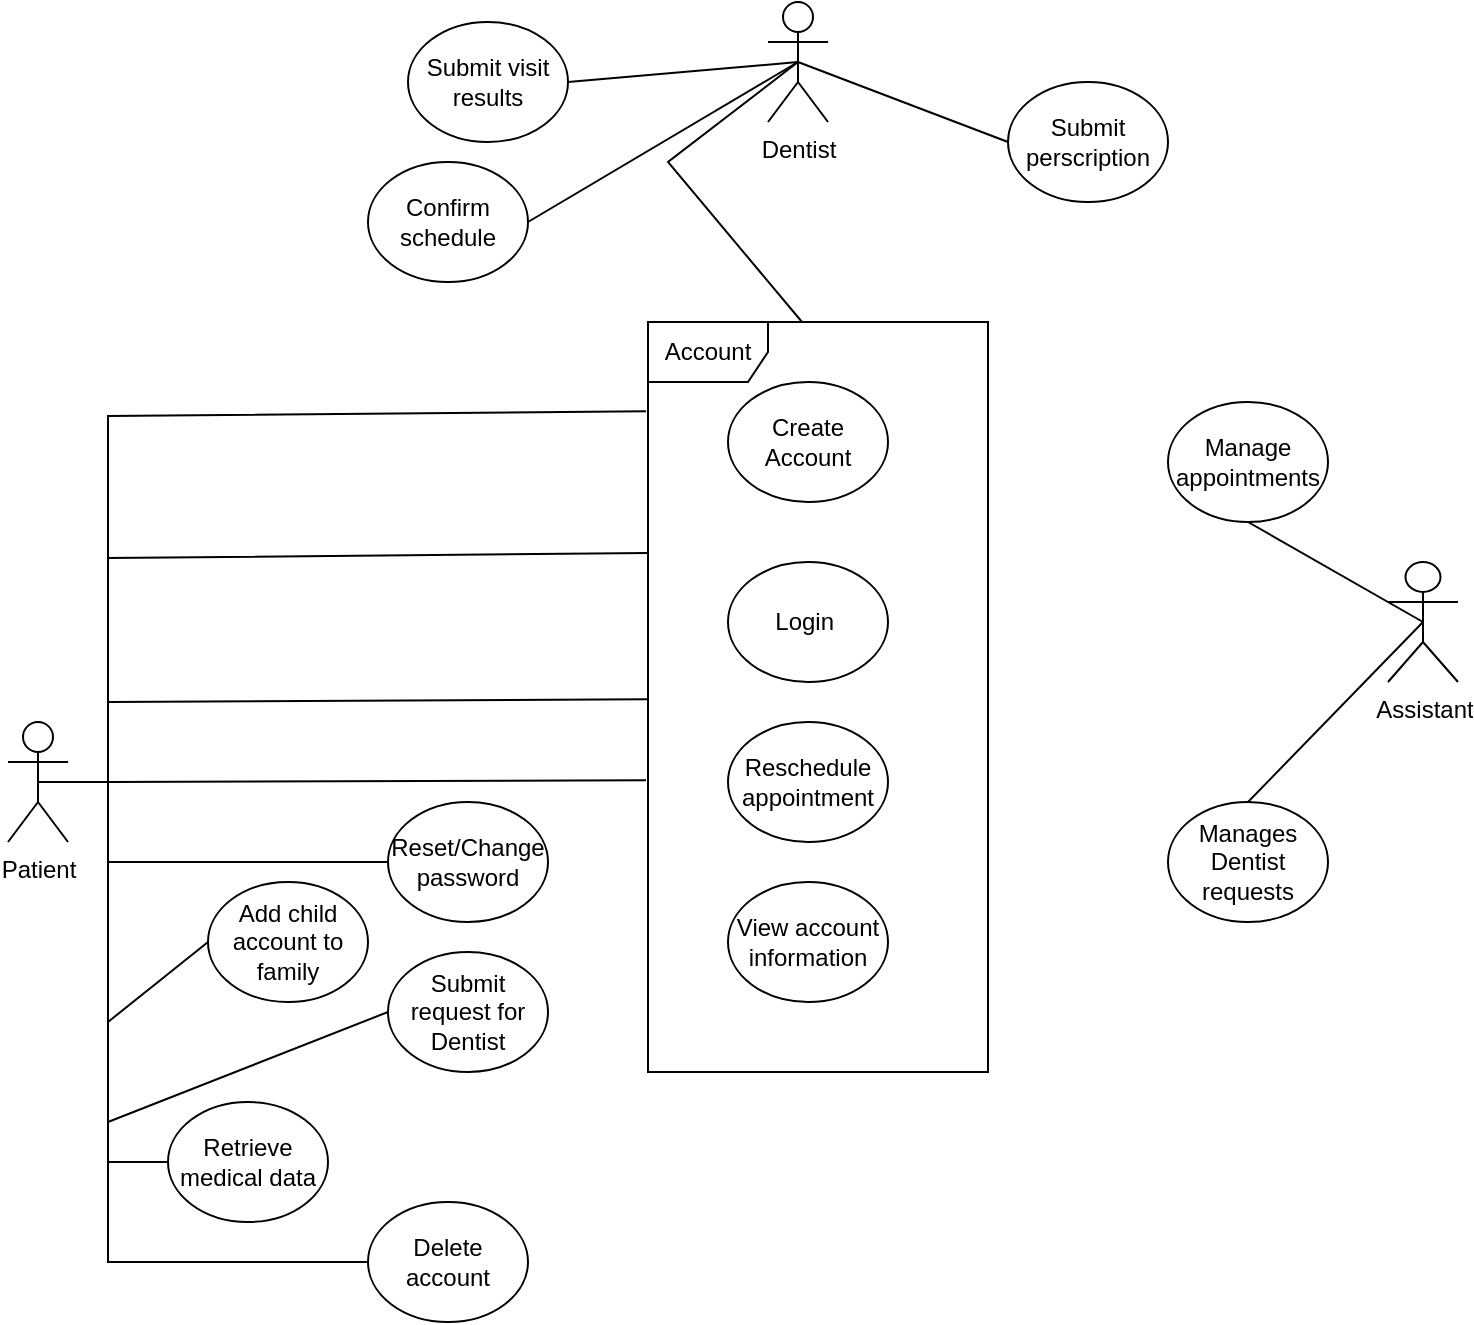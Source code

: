 <mxfile version="20.8.3" type="device"><diagram id="i88HPWFbRDJzpS8vE-vs" name="Page-1"><mxGraphModel dx="1434" dy="739" grid="1" gridSize="10" guides="1" tooltips="1" connect="1" arrows="1" fold="1" page="1" pageScale="1" pageWidth="850" pageHeight="1100" math="0" shadow="0"><root><mxCell id="0"/><mxCell id="1" parent="0"/><mxCell id="thuCqAylMoTdYlewowxu-3" value="Patient&lt;br&gt;" style="shape=umlActor;verticalLabelPosition=bottom;verticalAlign=top;html=1;" vertex="1" parent="1"><mxGeometry x="20" y="410" width="30" height="60" as="geometry"/></mxCell><mxCell id="thuCqAylMoTdYlewowxu-5" value="Create Account" style="ellipse;whiteSpace=wrap;html=1;" vertex="1" parent="1"><mxGeometry x="380" y="240" width="80" height="60" as="geometry"/></mxCell><mxCell id="thuCqAylMoTdYlewowxu-6" value="View account information" style="ellipse;whiteSpace=wrap;html=1;" vertex="1" parent="1"><mxGeometry x="380" y="490" width="80" height="60" as="geometry"/></mxCell><mxCell id="thuCqAylMoTdYlewowxu-7" value="Login&amp;nbsp;" style="ellipse;whiteSpace=wrap;html=1;" vertex="1" parent="1"><mxGeometry x="380" y="330" width="80" height="60" as="geometry"/></mxCell><mxCell id="thuCqAylMoTdYlewowxu-10" value="Reset/Change password" style="ellipse;whiteSpace=wrap;html=1;" vertex="1" parent="1"><mxGeometry x="210" y="450" width="80" height="60" as="geometry"/></mxCell><mxCell id="thuCqAylMoTdYlewowxu-11" value="Add child account to family" style="ellipse;whiteSpace=wrap;html=1;" vertex="1" parent="1"><mxGeometry x="120" y="490" width="80" height="60" as="geometry"/></mxCell><mxCell id="thuCqAylMoTdYlewowxu-13" value="Retrieve medical data" style="ellipse;whiteSpace=wrap;html=1;" vertex="1" parent="1"><mxGeometry x="100" y="600" width="80" height="60" as="geometry"/></mxCell><mxCell id="thuCqAylMoTdYlewowxu-17" value="" style="endArrow=none;html=1;rounded=0;entryX=-0.006;entryY=0.119;entryDx=0;entryDy=0;entryPerimeter=0;" edge="1" parent="1" target="thuCqAylMoTdYlewowxu-53"><mxGeometry width="50" height="50" relative="1" as="geometry"><mxPoint x="70" y="400" as="sourcePoint"/><mxPoint x="120" y="350" as="targetPoint"/><Array as="points"><mxPoint x="70" y="257"/></Array></mxGeometry></mxCell><mxCell id="thuCqAylMoTdYlewowxu-18" value="" style="endArrow=none;html=1;rounded=0;entryX=0;entryY=0.308;entryDx=0;entryDy=0;entryPerimeter=0;" edge="1" parent="1" target="thuCqAylMoTdYlewowxu-53"><mxGeometry width="50" height="50" relative="1" as="geometry"><mxPoint x="70" y="400" as="sourcePoint"/><mxPoint x="129" y="281" as="targetPoint"/><Array as="points"><mxPoint x="70" y="328"/></Array></mxGeometry></mxCell><mxCell id="thuCqAylMoTdYlewowxu-19" value="" style="endArrow=none;html=1;rounded=0;entryX=0;entryY=0.503;entryDx=0;entryDy=0;entryPerimeter=0;" edge="1" parent="1" target="thuCqAylMoTdYlewowxu-53"><mxGeometry width="50" height="50" relative="1" as="geometry"><mxPoint x="70" y="400" as="sourcePoint"/><mxPoint x="130" y="400" as="targetPoint"/></mxGeometry></mxCell><mxCell id="thuCqAylMoTdYlewowxu-20" value="" style="endArrow=none;html=1;rounded=0;entryX=0;entryY=0.5;entryDx=0;entryDy=0;" edge="1" parent="1" target="thuCqAylMoTdYlewowxu-10"><mxGeometry width="50" height="50" relative="1" as="geometry"><mxPoint x="70" y="400" as="sourcePoint"/><mxPoint x="70" y="480" as="targetPoint"/><Array as="points"><mxPoint x="70" y="480"/></Array></mxGeometry></mxCell><mxCell id="thuCqAylMoTdYlewowxu-23" value="" style="endArrow=none;html=1;rounded=0;entryX=0;entryY=0.5;entryDx=0;entryDy=0;" edge="1" parent="1" target="thuCqAylMoTdYlewowxu-13"><mxGeometry width="50" height="50" relative="1" as="geometry"><mxPoint x="70" y="480" as="sourcePoint"/><mxPoint x="130" y="740" as="targetPoint"/><Array as="points"><mxPoint x="70" y="630"/></Array></mxGeometry></mxCell><mxCell id="thuCqAylMoTdYlewowxu-24" value="" style="endArrow=none;html=1;rounded=0;entryX=0;entryY=0.5;entryDx=0;entryDy=0;" edge="1" parent="1" target="thuCqAylMoTdYlewowxu-11"><mxGeometry width="50" height="50" relative="1" as="geometry"><mxPoint x="70" y="560" as="sourcePoint"/><mxPoint x="130" y="560" as="targetPoint"/></mxGeometry></mxCell><mxCell id="thuCqAylMoTdYlewowxu-25" value="Dentist&lt;br&gt;" style="shape=umlActor;verticalLabelPosition=bottom;verticalAlign=top;html=1;outlineConnect=0;" vertex="1" parent="1"><mxGeometry x="400" y="50" width="30" height="60" as="geometry"/></mxCell><mxCell id="thuCqAylMoTdYlewowxu-29" value="Reschedule appointment" style="ellipse;whiteSpace=wrap;html=1;" vertex="1" parent="1"><mxGeometry x="380" y="410" width="80" height="60" as="geometry"/></mxCell><mxCell id="thuCqAylMoTdYlewowxu-31" value="Submit request for Dentist" style="ellipse;whiteSpace=wrap;html=1;" vertex="1" parent="1"><mxGeometry x="210" y="525" width="80" height="60" as="geometry"/></mxCell><mxCell id="thuCqAylMoTdYlewowxu-32" value="Manage appointments" style="ellipse;whiteSpace=wrap;html=1;" vertex="1" parent="1"><mxGeometry x="600" y="250" width="80" height="60" as="geometry"/></mxCell><mxCell id="thuCqAylMoTdYlewowxu-33" value="Submit visit results" style="ellipse;whiteSpace=wrap;html=1;" vertex="1" parent="1"><mxGeometry x="220" y="60" width="80" height="60" as="geometry"/></mxCell><mxCell id="thuCqAylMoTdYlewowxu-34" value="Submit perscription" style="ellipse;whiteSpace=wrap;html=1;" vertex="1" parent="1"><mxGeometry x="520" y="90" width="80" height="60" as="geometry"/></mxCell><mxCell id="thuCqAylMoTdYlewowxu-37" value="" style="endArrow=none;html=1;rounded=0;entryX=-0.006;entryY=0.611;entryDx=0;entryDy=0;entryPerimeter=0;" edge="1" parent="1" target="thuCqAylMoTdYlewowxu-53"><mxGeometry width="50" height="50" relative="1" as="geometry"><mxPoint x="70" y="440" as="sourcePoint"/><mxPoint x="120" y="390" as="targetPoint"/></mxGeometry></mxCell><mxCell id="thuCqAylMoTdYlewowxu-40" value="" style="endArrow=none;html=1;rounded=0;entryX=0.5;entryY=0.5;entryDx=0;entryDy=0;entryPerimeter=0;" edge="1" parent="1" target="thuCqAylMoTdYlewowxu-3"><mxGeometry width="50" height="50" relative="1" as="geometry"><mxPoint x="70" y="440" as="sourcePoint"/><mxPoint x="40" y="430" as="targetPoint"/></mxGeometry></mxCell><mxCell id="thuCqAylMoTdYlewowxu-44" value="" style="endArrow=none;html=1;rounded=0;exitX=1;exitY=0.5;exitDx=0;exitDy=0;entryX=0.5;entryY=0.5;entryDx=0;entryDy=0;entryPerimeter=0;" edge="1" parent="1" source="thuCqAylMoTdYlewowxu-57" target="thuCqAylMoTdYlewowxu-25"><mxGeometry width="50" height="50" relative="1" as="geometry"><mxPoint x="680" y="600" as="sourcePoint"/><mxPoint x="760" y="440" as="targetPoint"/></mxGeometry></mxCell><mxCell id="thuCqAylMoTdYlewowxu-46" value="" style="endArrow=none;html=1;rounded=0;exitX=0.5;exitY=0.5;exitDx=0;exitDy=0;exitPerimeter=0;entryX=0;entryY=0.5;entryDx=0;entryDy=0;" edge="1" parent="1" source="thuCqAylMoTdYlewowxu-25" target="thuCqAylMoTdYlewowxu-34"><mxGeometry width="50" height="50" relative="1" as="geometry"><mxPoint x="710" y="380" as="sourcePoint"/><mxPoint x="760" y="440" as="targetPoint"/></mxGeometry></mxCell><mxCell id="thuCqAylMoTdYlewowxu-47" value="" style="endArrow=none;html=1;rounded=0;exitX=1;exitY=0.5;exitDx=0;exitDy=0;entryX=0.5;entryY=0.5;entryDx=0;entryDy=0;entryPerimeter=0;" edge="1" parent="1" source="thuCqAylMoTdYlewowxu-33" target="thuCqAylMoTdYlewowxu-25"><mxGeometry width="50" height="50" relative="1" as="geometry"><mxPoint x="690" y="290" as="sourcePoint"/><mxPoint x="760" y="440" as="targetPoint"/><Array as="points"/></mxGeometry></mxCell><mxCell id="thuCqAylMoTdYlewowxu-49" value="" style="endArrow=none;html=1;rounded=0;entryX=0.5;entryY=0.5;entryDx=0;entryDy=0;entryPerimeter=0;exitX=0.453;exitY=0;exitDx=0;exitDy=0;exitPerimeter=0;" edge="1" parent="1" source="thuCqAylMoTdYlewowxu-53" target="thuCqAylMoTdYlewowxu-25"><mxGeometry width="50" height="50" relative="1" as="geometry"><mxPoint x="760" y="440" as="sourcePoint"/><mxPoint x="790" y="470" as="targetPoint"/><Array as="points"><mxPoint x="350" y="130"/></Array></mxGeometry></mxCell><mxCell id="thuCqAylMoTdYlewowxu-53" value="Account" style="shape=umlFrame;whiteSpace=wrap;html=1;" vertex="1" parent="1"><mxGeometry x="340" y="210" width="170" height="375" as="geometry"/></mxCell><mxCell id="thuCqAylMoTdYlewowxu-55" value="Assistant" style="shape=umlActor;verticalLabelPosition=bottom;verticalAlign=top;html=1;" vertex="1" parent="1"><mxGeometry x="710" y="330" width="35" height="60" as="geometry"/></mxCell><mxCell id="thuCqAylMoTdYlewowxu-57" value="Confirm schedule" style="ellipse;whiteSpace=wrap;html=1;" vertex="1" parent="1"><mxGeometry x="200" y="130" width="80" height="60" as="geometry"/></mxCell><mxCell id="thuCqAylMoTdYlewowxu-62" value="Delete account" style="ellipse;whiteSpace=wrap;html=1;" vertex="1" parent="1"><mxGeometry x="200" y="650" width="80" height="60" as="geometry"/></mxCell><mxCell id="thuCqAylMoTdYlewowxu-65" value="" style="endArrow=none;html=1;rounded=0;entryX=0;entryY=0.5;entryDx=0;entryDy=0;" edge="1" parent="1" target="thuCqAylMoTdYlewowxu-31"><mxGeometry width="50" height="50" relative="1" as="geometry"><mxPoint x="70" y="610" as="sourcePoint"/><mxPoint x="130" y="560" as="targetPoint"/></mxGeometry></mxCell><mxCell id="thuCqAylMoTdYlewowxu-66" value="" style="endArrow=none;html=1;rounded=0;entryX=0;entryY=0.5;entryDx=0;entryDy=0;" edge="1" parent="1" target="thuCqAylMoTdYlewowxu-62"><mxGeometry width="50" height="50" relative="1" as="geometry"><mxPoint x="70" y="630" as="sourcePoint"/><mxPoint x="140" y="690" as="targetPoint"/><Array as="points"><mxPoint x="70" y="680"/></Array></mxGeometry></mxCell><mxCell id="thuCqAylMoTdYlewowxu-68" value="" style="endArrow=none;html=1;rounded=0;exitX=0.5;exitY=0.5;exitDx=0;exitDy=0;entryX=0.5;entryY=1;entryDx=0;entryDy=0;exitPerimeter=0;" edge="1" parent="1" source="thuCqAylMoTdYlewowxu-55" target="thuCqAylMoTdYlewowxu-32"><mxGeometry width="50" height="50" relative="1" as="geometry"><mxPoint x="425" y="130" as="sourcePoint"/><mxPoint x="505" y="190" as="targetPoint"/><Array as="points"/></mxGeometry></mxCell><mxCell id="thuCqAylMoTdYlewowxu-71" value="Manages Dentist requests" style="ellipse;whiteSpace=wrap;html=1;" vertex="1" parent="1"><mxGeometry x="600" y="450" width="80" height="60" as="geometry"/></mxCell><mxCell id="thuCqAylMoTdYlewowxu-72" value="" style="endArrow=none;html=1;rounded=0;exitX=0.5;exitY=0.5;exitDx=0;exitDy=0;entryX=0.5;entryY=0;entryDx=0;entryDy=0;exitPerimeter=0;" edge="1" parent="1" source="thuCqAylMoTdYlewowxu-55" target="thuCqAylMoTdYlewowxu-71"><mxGeometry width="50" height="50" relative="1" as="geometry"><mxPoint x="757.5" y="490" as="sourcePoint"/><mxPoint x="680" y="440" as="targetPoint"/><Array as="points"/></mxGeometry></mxCell></root></mxGraphModel></diagram></mxfile>